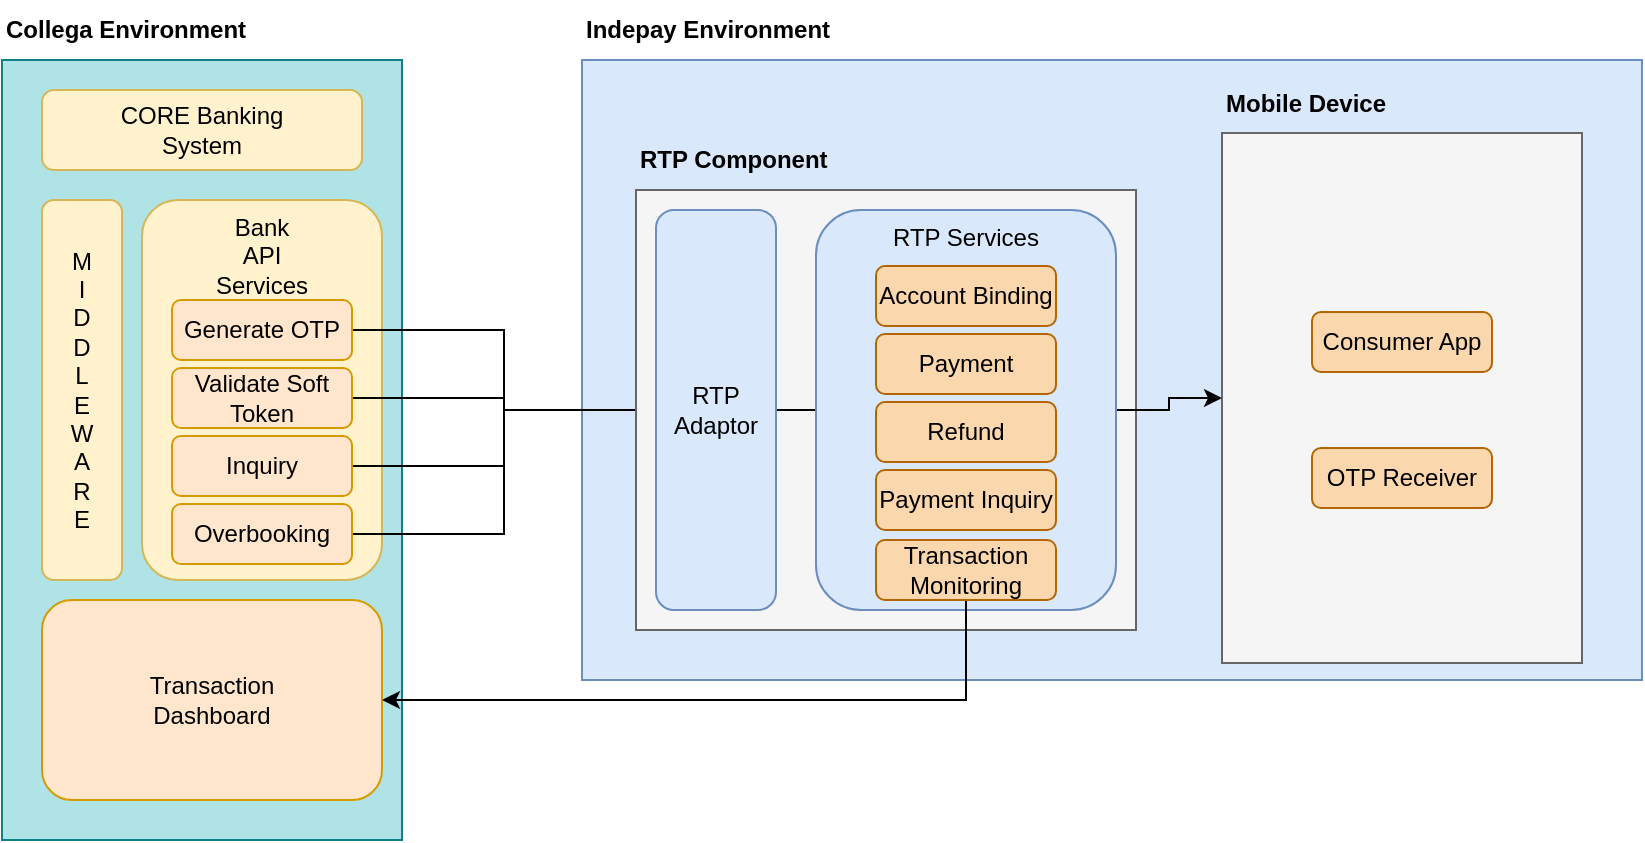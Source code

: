 <mxfile version="16.2.7" type="github">
  <diagram id="BHMBP8FzjyPdjWPRwrxV" name="Page-1">
    <mxGraphModel dx="1117" dy="657" grid="1" gridSize="10" guides="1" tooltips="1" connect="1" arrows="1" fold="1" page="1" pageScale="1" pageWidth="850" pageHeight="1100" math="0" shadow="0">
      <root>
        <mxCell id="0" />
        <mxCell id="1" parent="0" />
        <mxCell id="kV3b2aZajoAjkd-lFf5K-21" value="" style="rounded=0;whiteSpace=wrap;html=1;fillColor=#dae8fc;strokeColor=#6c8ebf;" vertex="1" parent="1">
          <mxGeometry x="300" y="90" width="530" height="310" as="geometry" />
        </mxCell>
        <mxCell id="kV3b2aZajoAjkd-lFf5K-1" value="" style="rounded=0;whiteSpace=wrap;html=1;fillColor=#b0e3e6;strokeColor=#0e8088;" vertex="1" parent="1">
          <mxGeometry x="10" y="90" width="200" height="390" as="geometry" />
        </mxCell>
        <mxCell id="kV3b2aZajoAjkd-lFf5K-2" value="CORE Banking&lt;br&gt;System" style="rounded=1;whiteSpace=wrap;html=1;fillColor=#fff2cc;strokeColor=#d6b656;" vertex="1" parent="1">
          <mxGeometry x="30" y="105" width="160" height="40" as="geometry" />
        </mxCell>
        <mxCell id="kV3b2aZajoAjkd-lFf5K-4" value="Bank&lt;br&gt;API&lt;br&gt;Services" style="rounded=1;whiteSpace=wrap;html=1;verticalAlign=top;fillColor=#fff2cc;strokeColor=#d6b656;" vertex="1" parent="1">
          <mxGeometry x="80" y="160" width="120" height="190" as="geometry" />
        </mxCell>
        <mxCell id="kV3b2aZajoAjkd-lFf5K-24" style="edgeStyle=orthogonalEdgeStyle;rounded=0;orthogonalLoop=1;jettySize=auto;html=1;exitX=1;exitY=0.5;exitDx=0;exitDy=0;entryX=0;entryY=0.5;entryDx=0;entryDy=0;" edge="1" parent="1" source="kV3b2aZajoAjkd-lFf5K-5" target="kV3b2aZajoAjkd-lFf5K-13">
          <mxGeometry relative="1" as="geometry" />
        </mxCell>
        <mxCell id="kV3b2aZajoAjkd-lFf5K-5" value="Generate OTP" style="rounded=1;whiteSpace=wrap;html=1;fillColor=#ffe6cc;strokeColor=#d79b00;" vertex="1" parent="1">
          <mxGeometry x="95" y="210" width="90" height="30" as="geometry" />
        </mxCell>
        <mxCell id="kV3b2aZajoAjkd-lFf5K-25" style="edgeStyle=orthogonalEdgeStyle;rounded=0;orthogonalLoop=1;jettySize=auto;html=1;exitX=1;exitY=0.5;exitDx=0;exitDy=0;" edge="1" parent="1" source="kV3b2aZajoAjkd-lFf5K-6" target="kV3b2aZajoAjkd-lFf5K-13">
          <mxGeometry relative="1" as="geometry" />
        </mxCell>
        <mxCell id="kV3b2aZajoAjkd-lFf5K-6" value="Validate Soft Token" style="rounded=1;whiteSpace=wrap;html=1;fillColor=#ffe6cc;strokeColor=#d79b00;" vertex="1" parent="1">
          <mxGeometry x="95" y="244" width="90" height="30" as="geometry" />
        </mxCell>
        <mxCell id="kV3b2aZajoAjkd-lFf5K-26" style="edgeStyle=orthogonalEdgeStyle;rounded=0;orthogonalLoop=1;jettySize=auto;html=1;exitX=1;exitY=0.5;exitDx=0;exitDy=0;" edge="1" parent="1" source="kV3b2aZajoAjkd-lFf5K-8" target="kV3b2aZajoAjkd-lFf5K-13">
          <mxGeometry relative="1" as="geometry" />
        </mxCell>
        <mxCell id="kV3b2aZajoAjkd-lFf5K-8" value="Inquiry" style="rounded=1;whiteSpace=wrap;html=1;fillColor=#ffe6cc;strokeColor=#d79b00;" vertex="1" parent="1">
          <mxGeometry x="95" y="278" width="90" height="30" as="geometry" />
        </mxCell>
        <mxCell id="kV3b2aZajoAjkd-lFf5K-27" style="edgeStyle=orthogonalEdgeStyle;rounded=0;orthogonalLoop=1;jettySize=auto;html=1;exitX=1;exitY=0.5;exitDx=0;exitDy=0;entryX=0;entryY=0.5;entryDx=0;entryDy=0;" edge="1" parent="1" source="kV3b2aZajoAjkd-lFf5K-9" target="kV3b2aZajoAjkd-lFf5K-13">
          <mxGeometry relative="1" as="geometry" />
        </mxCell>
        <mxCell id="kV3b2aZajoAjkd-lFf5K-11" value="" style="rounded=0;whiteSpace=wrap;html=1;fillColor=#f5f5f5;fontColor=#333333;strokeColor=#666666;" vertex="1" parent="1">
          <mxGeometry x="327" y="155" width="250" height="220" as="geometry" />
        </mxCell>
        <mxCell id="kV3b2aZajoAjkd-lFf5K-9" value="Overbooking" style="rounded=1;whiteSpace=wrap;html=1;fillColor=#ffe6cc;strokeColor=#d79b00;" vertex="1" parent="1">
          <mxGeometry x="95" y="312" width="90" height="30" as="geometry" />
        </mxCell>
        <mxCell id="kV3b2aZajoAjkd-lFf5K-10" value="M&lt;br&gt;I&lt;br&gt;D&lt;br&gt;D&lt;br&gt;L&lt;br&gt;E&lt;br&gt;W&lt;br&gt;A&lt;br&gt;R&lt;br&gt;E" style="rounded=1;whiteSpace=wrap;html=1;fillColor=#fff2cc;strokeColor=#d6b656;" vertex="1" parent="1">
          <mxGeometry x="30" y="160" width="40" height="190" as="geometry" />
        </mxCell>
        <mxCell id="kV3b2aZajoAjkd-lFf5K-12" value="" style="rounded=0;whiteSpace=wrap;html=1;fillColor=#f5f5f5;strokeColor=#666666;fontColor=#333333;" vertex="1" parent="1">
          <mxGeometry x="620" y="126.5" width="180" height="265" as="geometry" />
        </mxCell>
        <mxCell id="kV3b2aZajoAjkd-lFf5K-28" style="edgeStyle=orthogonalEdgeStyle;rounded=0;orthogonalLoop=1;jettySize=auto;html=1;exitX=1;exitY=0.5;exitDx=0;exitDy=0;entryX=0;entryY=0.5;entryDx=0;entryDy=0;" edge="1" parent="1" source="kV3b2aZajoAjkd-lFf5K-13" target="kV3b2aZajoAjkd-lFf5K-15">
          <mxGeometry relative="1" as="geometry" />
        </mxCell>
        <mxCell id="kV3b2aZajoAjkd-lFf5K-29" style="edgeStyle=orthogonalEdgeStyle;rounded=0;orthogonalLoop=1;jettySize=auto;html=1;exitX=1;exitY=0.5;exitDx=0;exitDy=0;" edge="1" parent="1" source="kV3b2aZajoAjkd-lFf5K-13" target="kV3b2aZajoAjkd-lFf5K-16">
          <mxGeometry relative="1" as="geometry" />
        </mxCell>
        <mxCell id="kV3b2aZajoAjkd-lFf5K-13" value="RTP&lt;br&gt;Adaptor" style="rounded=1;whiteSpace=wrap;html=1;fillColor=#dae8fc;strokeColor=#6c8ebf;" vertex="1" parent="1">
          <mxGeometry x="337" y="165" width="60" height="200" as="geometry" />
        </mxCell>
        <mxCell id="kV3b2aZajoAjkd-lFf5K-30" style="edgeStyle=orthogonalEdgeStyle;rounded=0;orthogonalLoop=1;jettySize=auto;html=1;exitX=1;exitY=0.5;exitDx=0;exitDy=0;entryX=0;entryY=0.5;entryDx=0;entryDy=0;" edge="1" parent="1" source="kV3b2aZajoAjkd-lFf5K-14" target="kV3b2aZajoAjkd-lFf5K-12">
          <mxGeometry relative="1" as="geometry" />
        </mxCell>
        <mxCell id="kV3b2aZajoAjkd-lFf5K-14" value="RTP Services" style="rounded=1;whiteSpace=wrap;html=1;verticalAlign=top;fillColor=#dae8fc;strokeColor=#6c8ebf;" vertex="1" parent="1">
          <mxGeometry x="417" y="165" width="150" height="200" as="geometry" />
        </mxCell>
        <mxCell id="kV3b2aZajoAjkd-lFf5K-15" value="Account Binding" style="rounded=1;whiteSpace=wrap;html=1;fillColor=#fad7ac;strokeColor=#b46504;" vertex="1" parent="1">
          <mxGeometry x="447" y="193" width="90" height="30" as="geometry" />
        </mxCell>
        <mxCell id="kV3b2aZajoAjkd-lFf5K-16" value="Payment" style="rounded=1;whiteSpace=wrap;html=1;fillColor=#fad7ac;strokeColor=#b46504;" vertex="1" parent="1">
          <mxGeometry x="447" y="227" width="90" height="30" as="geometry" />
        </mxCell>
        <mxCell id="kV3b2aZajoAjkd-lFf5K-17" value="Refund" style="rounded=1;whiteSpace=wrap;html=1;fillColor=#fad7ac;strokeColor=#b46504;" vertex="1" parent="1">
          <mxGeometry x="447" y="261" width="90" height="30" as="geometry" />
        </mxCell>
        <mxCell id="kV3b2aZajoAjkd-lFf5K-18" value="Payment Inquiry" style="rounded=1;whiteSpace=wrap;html=1;fillColor=#fad7ac;strokeColor=#b46504;" vertex="1" parent="1">
          <mxGeometry x="447" y="295" width="90" height="30" as="geometry" />
        </mxCell>
        <mxCell id="kV3b2aZajoAjkd-lFf5K-19" value="Consumer App" style="rounded=1;whiteSpace=wrap;html=1;fillColor=#fad7ac;strokeColor=#b46504;" vertex="1" parent="1">
          <mxGeometry x="665" y="216" width="90" height="30" as="geometry" />
        </mxCell>
        <mxCell id="kV3b2aZajoAjkd-lFf5K-20" value="OTP Receiver" style="rounded=1;whiteSpace=wrap;html=1;fillColor=#fad7ac;strokeColor=#b46504;" vertex="1" parent="1">
          <mxGeometry x="665" y="284" width="90" height="30" as="geometry" />
        </mxCell>
        <mxCell id="kV3b2aZajoAjkd-lFf5K-22" value="Collega Environment" style="text;html=1;strokeColor=none;fillColor=none;align=left;verticalAlign=middle;whiteSpace=wrap;rounded=0;fontStyle=1" vertex="1" parent="1">
          <mxGeometry x="10" y="60" width="180" height="30" as="geometry" />
        </mxCell>
        <mxCell id="kV3b2aZajoAjkd-lFf5K-23" value="Indepay Environment" style="text;html=1;strokeColor=none;fillColor=none;align=left;verticalAlign=middle;whiteSpace=wrap;rounded=0;fontStyle=1" vertex="1" parent="1">
          <mxGeometry x="300" y="60" width="180" height="30" as="geometry" />
        </mxCell>
        <mxCell id="kV3b2aZajoAjkd-lFf5K-31" value="RTP Component" style="text;html=1;strokeColor=none;fillColor=none;align=left;verticalAlign=middle;whiteSpace=wrap;rounded=0;fontStyle=1" vertex="1" parent="1">
          <mxGeometry x="327" y="125" width="180" height="30" as="geometry" />
        </mxCell>
        <mxCell id="kV3b2aZajoAjkd-lFf5K-32" value="Mobile Device" style="text;html=1;strokeColor=none;fillColor=none;align=left;verticalAlign=middle;whiteSpace=wrap;rounded=0;fontStyle=1" vertex="1" parent="1">
          <mxGeometry x="620" y="96.5" width="180" height="30" as="geometry" />
        </mxCell>
        <mxCell id="kV3b2aZajoAjkd-lFf5K-34" value="Transaction&lt;br&gt;Dashboard" style="rounded=1;whiteSpace=wrap;html=1;fillColor=#ffe6cc;strokeColor=#d79b00;" vertex="1" parent="1">
          <mxGeometry x="30" y="360" width="170" height="100" as="geometry" />
        </mxCell>
        <mxCell id="kV3b2aZajoAjkd-lFf5K-37" style="edgeStyle=orthogonalEdgeStyle;rounded=0;orthogonalLoop=1;jettySize=auto;html=1;exitX=0.5;exitY=1;exitDx=0;exitDy=0;entryX=1;entryY=0.5;entryDx=0;entryDy=0;" edge="1" parent="1" source="kV3b2aZajoAjkd-lFf5K-36" target="kV3b2aZajoAjkd-lFf5K-34">
          <mxGeometry relative="1" as="geometry" />
        </mxCell>
        <mxCell id="kV3b2aZajoAjkd-lFf5K-36" value="Transaction Monitoring" style="rounded=1;whiteSpace=wrap;html=1;fillColor=#fad7ac;strokeColor=#b46504;" vertex="1" parent="1">
          <mxGeometry x="447" y="330" width="90" height="30" as="geometry" />
        </mxCell>
      </root>
    </mxGraphModel>
  </diagram>
</mxfile>
